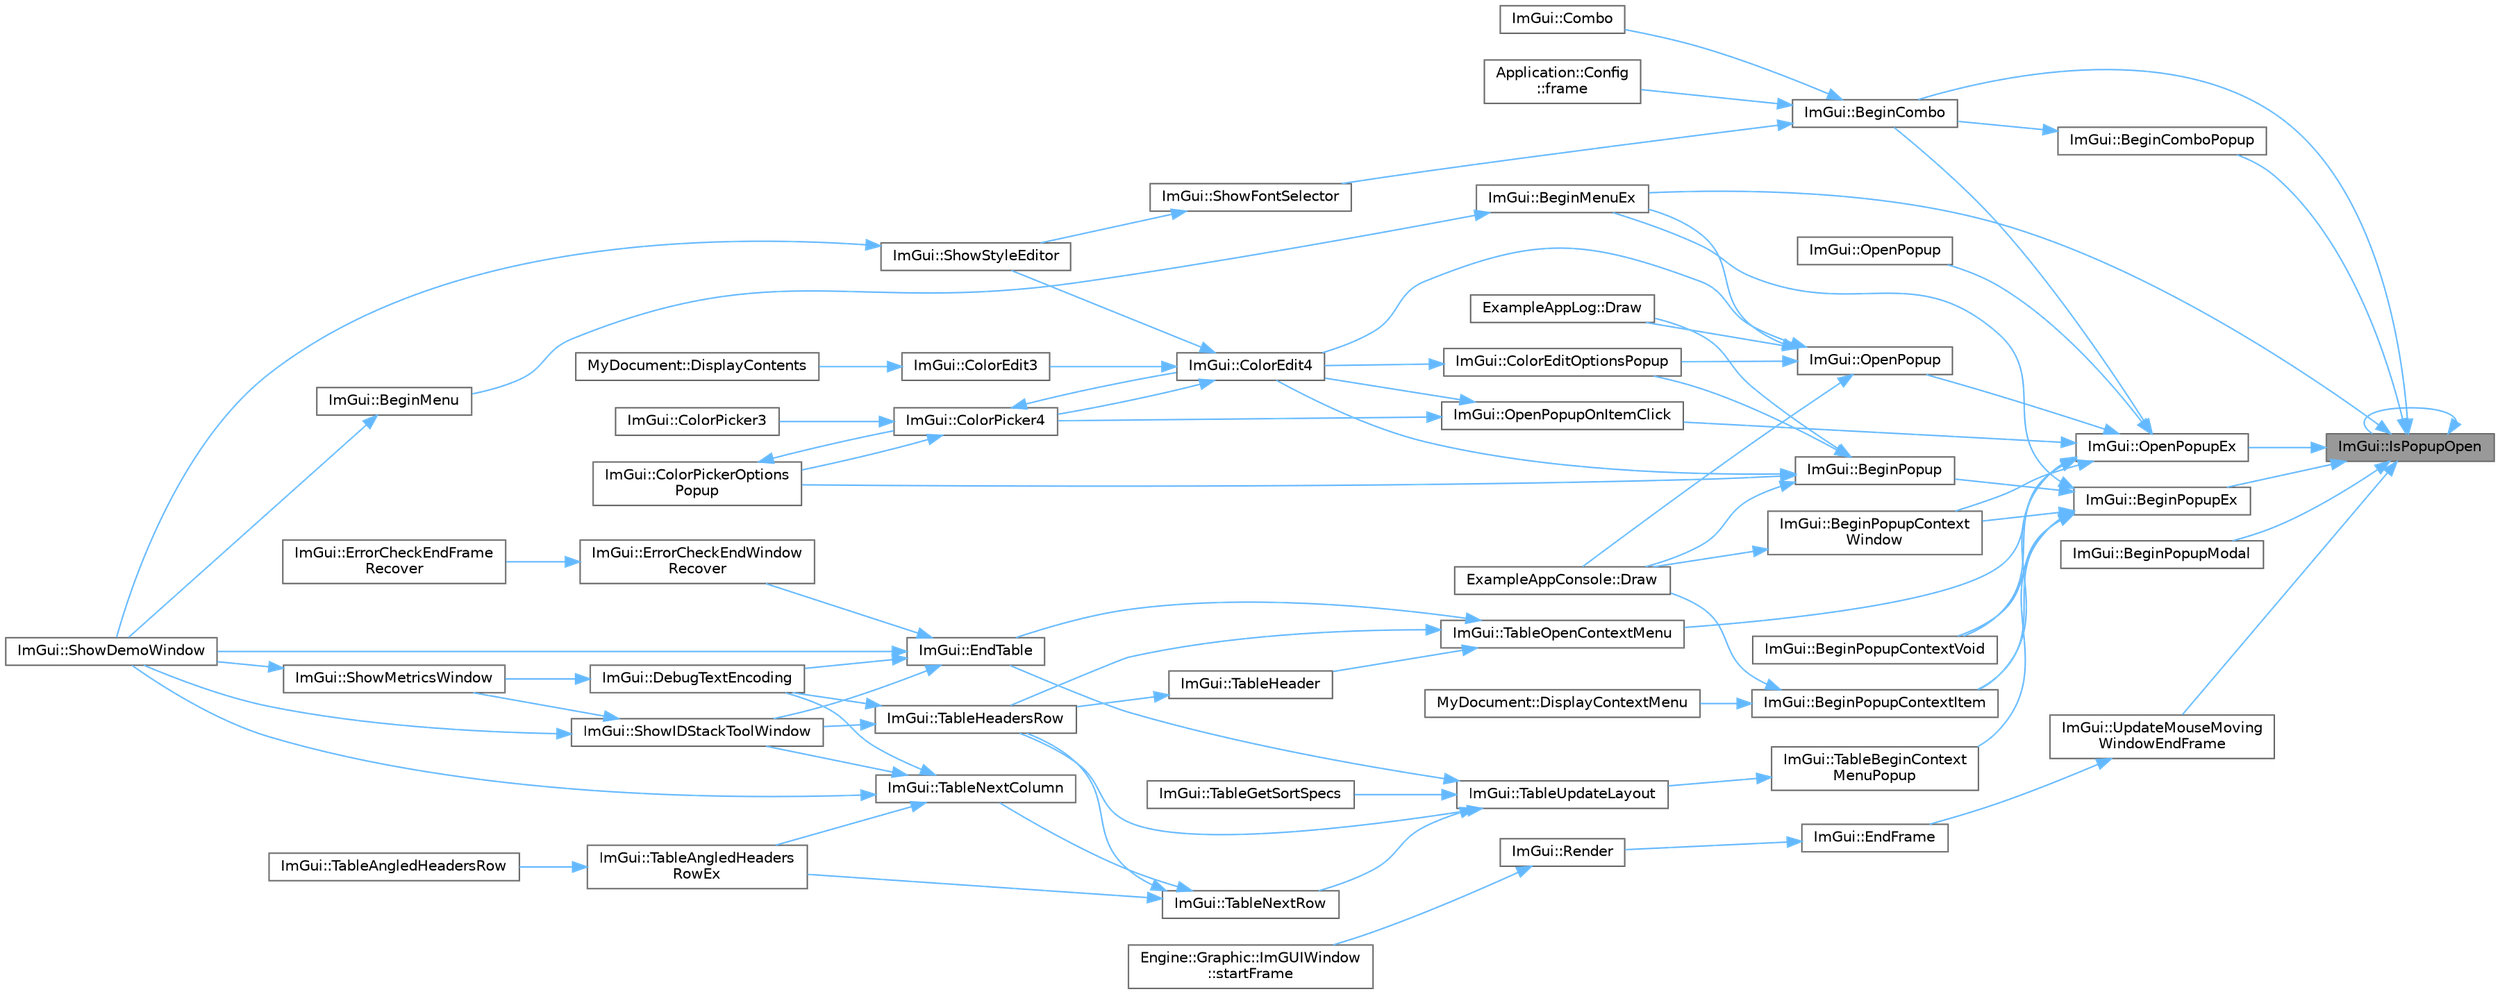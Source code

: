 digraph "ImGui::IsPopupOpen"
{
 // LATEX_PDF_SIZE
  bgcolor="transparent";
  edge [fontname=Helvetica,fontsize=10,labelfontname=Helvetica,labelfontsize=10];
  node [fontname=Helvetica,fontsize=10,shape=box,height=0.2,width=0.4];
  rankdir="RL";
  Node1 [id="Node000001",label="ImGui::IsPopupOpen",height=0.2,width=0.4,color="gray40", fillcolor="grey60", style="filled", fontcolor="black",tooltip=" "];
  Node1 -> Node2 [id="edge1_Node000001_Node000002",dir="back",color="steelblue1",style="solid",tooltip=" "];
  Node2 [id="Node000002",label="ImGui::BeginCombo",height=0.2,width=0.4,color="grey40", fillcolor="white", style="filled",URL="$namespace_im_gui.html#aa895095bdc7a2907375c555e245575ea",tooltip=" "];
  Node2 -> Node3 [id="edge2_Node000002_Node000003",dir="back",color="steelblue1",style="solid",tooltip=" "];
  Node3 [id="Node000003",label="ImGui::Combo",height=0.2,width=0.4,color="grey40", fillcolor="white", style="filled",URL="$namespace_im_gui.html#ad530c65e7cdfaf03f4e9b2f4e3fed8fc",tooltip=" "];
  Node2 -> Node4 [id="edge3_Node000002_Node000004",dir="back",color="steelblue1",style="solid",tooltip=" "];
  Node4 [id="Node000004",label="Application::Config\l::frame",height=0.2,width=0.4,color="grey40", fillcolor="white", style="filled",URL="$class_application_1_1_config.html#a291cc3a874949e121dcf83a3f90681bc",tooltip=" "];
  Node2 -> Node5 [id="edge4_Node000002_Node000005",dir="back",color="steelblue1",style="solid",tooltip=" "];
  Node5 [id="Node000005",label="ImGui::ShowFontSelector",height=0.2,width=0.4,color="grey40", fillcolor="white", style="filled",URL="$namespace_im_gui.html#a0bdce99eef17ef1e1fef40a18bd811ab",tooltip=" "];
  Node5 -> Node6 [id="edge5_Node000005_Node000006",dir="back",color="steelblue1",style="solid",tooltip=" "];
  Node6 [id="Node000006",label="ImGui::ShowStyleEditor",height=0.2,width=0.4,color="grey40", fillcolor="white", style="filled",URL="$namespace_im_gui.html#ab2eb3dec78d054fe3feab1c091ec5de5",tooltip=" "];
  Node6 -> Node7 [id="edge6_Node000006_Node000007",dir="back",color="steelblue1",style="solid",tooltip=" "];
  Node7 [id="Node000007",label="ImGui::ShowDemoWindow",height=0.2,width=0.4,color="grey40", fillcolor="white", style="filled",URL="$namespace_im_gui.html#af95643a0ce4893b9e57c12991922fb18",tooltip=" "];
  Node1 -> Node8 [id="edge7_Node000001_Node000008",dir="back",color="steelblue1",style="solid",tooltip=" "];
  Node8 [id="Node000008",label="ImGui::BeginComboPopup",height=0.2,width=0.4,color="grey40", fillcolor="white", style="filled",URL="$namespace_im_gui.html#a6ecb51142fcb72cd19ff002c3a7d8e25",tooltip=" "];
  Node8 -> Node2 [id="edge8_Node000008_Node000002",dir="back",color="steelblue1",style="solid",tooltip=" "];
  Node1 -> Node9 [id="edge9_Node000001_Node000009",dir="back",color="steelblue1",style="solid",tooltip=" "];
  Node9 [id="Node000009",label="ImGui::BeginMenuEx",height=0.2,width=0.4,color="grey40", fillcolor="white", style="filled",URL="$namespace_im_gui.html#a8dc671f87ed281b6445ce6ae4ab25183",tooltip=" "];
  Node9 -> Node10 [id="edge10_Node000009_Node000010",dir="back",color="steelblue1",style="solid",tooltip=" "];
  Node10 [id="Node000010",label="ImGui::BeginMenu",height=0.2,width=0.4,color="grey40", fillcolor="white", style="filled",URL="$namespace_im_gui.html#a1e55711a21f97d5dff919d697d3a7201",tooltip=" "];
  Node10 -> Node7 [id="edge11_Node000010_Node000007",dir="back",color="steelblue1",style="solid",tooltip=" "];
  Node1 -> Node11 [id="edge12_Node000001_Node000011",dir="back",color="steelblue1",style="solid",tooltip=" "];
  Node11 [id="Node000011",label="ImGui::BeginPopupEx",height=0.2,width=0.4,color="grey40", fillcolor="white", style="filled",URL="$namespace_im_gui.html#a89da3a22300e8293257b6cfdf1b83b7a",tooltip=" "];
  Node11 -> Node9 [id="edge13_Node000011_Node000009",dir="back",color="steelblue1",style="solid",tooltip=" "];
  Node11 -> Node12 [id="edge14_Node000011_Node000012",dir="back",color="steelblue1",style="solid",tooltip=" "];
  Node12 [id="Node000012",label="ImGui::BeginPopup",height=0.2,width=0.4,color="grey40", fillcolor="white", style="filled",URL="$namespace_im_gui.html#a10e213926d8ca212266bc5fbded1e026",tooltip=" "];
  Node12 -> Node13 [id="edge15_Node000012_Node000013",dir="back",color="steelblue1",style="solid",tooltip=" "];
  Node13 [id="Node000013",label="ImGui::ColorEdit4",height=0.2,width=0.4,color="grey40", fillcolor="white", style="filled",URL="$namespace_im_gui.html#ac3f45e2aa0b1d591cc8a2cdf8b566a45",tooltip=" "];
  Node13 -> Node14 [id="edge16_Node000013_Node000014",dir="back",color="steelblue1",style="solid",tooltip=" "];
  Node14 [id="Node000014",label="ImGui::ColorEdit3",height=0.2,width=0.4,color="grey40", fillcolor="white", style="filled",URL="$namespace_im_gui.html#a5afe76ba1c91f07363e40396e7df656e",tooltip=" "];
  Node14 -> Node15 [id="edge17_Node000014_Node000015",dir="back",color="steelblue1",style="solid",tooltip=" "];
  Node15 [id="Node000015",label="MyDocument::DisplayContents",height=0.2,width=0.4,color="grey40", fillcolor="white", style="filled",URL="$struct_my_document.html#aa51e0b8e6c95b7109a507603599c05d9",tooltip=" "];
  Node13 -> Node16 [id="edge18_Node000013_Node000016",dir="back",color="steelblue1",style="solid",tooltip=" "];
  Node16 [id="Node000016",label="ImGui::ColorPicker4",height=0.2,width=0.4,color="grey40", fillcolor="white", style="filled",URL="$namespace_im_gui.html#a3d5aae9e0a14aa051d5a799abbe97b32",tooltip=" "];
  Node16 -> Node13 [id="edge19_Node000016_Node000013",dir="back",color="steelblue1",style="solid",tooltip=" "];
  Node16 -> Node17 [id="edge20_Node000016_Node000017",dir="back",color="steelblue1",style="solid",tooltip=" "];
  Node17 [id="Node000017",label="ImGui::ColorPicker3",height=0.2,width=0.4,color="grey40", fillcolor="white", style="filled",URL="$namespace_im_gui.html#a2a2a98cb9a17b18702be6b954670b388",tooltip=" "];
  Node16 -> Node18 [id="edge21_Node000016_Node000018",dir="back",color="steelblue1",style="solid",tooltip=" "];
  Node18 [id="Node000018",label="ImGui::ColorPickerOptions\lPopup",height=0.2,width=0.4,color="grey40", fillcolor="white", style="filled",URL="$namespace_im_gui.html#a6d112eeb6d8ffdebbc9d9a8c66babbee",tooltip=" "];
  Node18 -> Node16 [id="edge22_Node000018_Node000016",dir="back",color="steelblue1",style="solid",tooltip=" "];
  Node13 -> Node6 [id="edge23_Node000013_Node000006",dir="back",color="steelblue1",style="solid",tooltip=" "];
  Node12 -> Node19 [id="edge24_Node000012_Node000019",dir="back",color="steelblue1",style="solid",tooltip=" "];
  Node19 [id="Node000019",label="ImGui::ColorEditOptionsPopup",height=0.2,width=0.4,color="grey40", fillcolor="white", style="filled",URL="$namespace_im_gui.html#a6bfb117816d669f8704e5d0c0c0795fe",tooltip=" "];
  Node19 -> Node13 [id="edge25_Node000019_Node000013",dir="back",color="steelblue1",style="solid",tooltip=" "];
  Node12 -> Node18 [id="edge26_Node000012_Node000018",dir="back",color="steelblue1",style="solid",tooltip=" "];
  Node12 -> Node20 [id="edge27_Node000012_Node000020",dir="back",color="steelblue1",style="solid",tooltip=" "];
  Node20 [id="Node000020",label="ExampleAppConsole::Draw",height=0.2,width=0.4,color="grey40", fillcolor="white", style="filled",URL="$struct_example_app_console.html#a0518a09c7e8648dd52c7c06df19ac17a",tooltip=" "];
  Node12 -> Node21 [id="edge28_Node000012_Node000021",dir="back",color="steelblue1",style="solid",tooltip=" "];
  Node21 [id="Node000021",label="ExampleAppLog::Draw",height=0.2,width=0.4,color="grey40", fillcolor="white", style="filled",URL="$struct_example_app_log.html#a5ad3a4bdb89171b84aeaff96948a1f77",tooltip=" "];
  Node11 -> Node22 [id="edge29_Node000011_Node000022",dir="back",color="steelblue1",style="solid",tooltip=" "];
  Node22 [id="Node000022",label="ImGui::BeginPopupContextItem",height=0.2,width=0.4,color="grey40", fillcolor="white", style="filled",URL="$namespace_im_gui.html#a440894c8c00495d5cc01529f4504fca9",tooltip=" "];
  Node22 -> Node23 [id="edge30_Node000022_Node000023",dir="back",color="steelblue1",style="solid",tooltip=" "];
  Node23 [id="Node000023",label="MyDocument::DisplayContextMenu",height=0.2,width=0.4,color="grey40", fillcolor="white", style="filled",URL="$struct_my_document.html#ae9e8d83c14b75c307447e3f410e432ec",tooltip=" "];
  Node22 -> Node20 [id="edge31_Node000022_Node000020",dir="back",color="steelblue1",style="solid",tooltip=" "];
  Node11 -> Node24 [id="edge32_Node000011_Node000024",dir="back",color="steelblue1",style="solid",tooltip=" "];
  Node24 [id="Node000024",label="ImGui::BeginPopupContextVoid",height=0.2,width=0.4,color="grey40", fillcolor="white", style="filled",URL="$namespace_im_gui.html#a6758a456204101a9c4a660da4cfba2c9",tooltip=" "];
  Node11 -> Node25 [id="edge33_Node000011_Node000025",dir="back",color="steelblue1",style="solid",tooltip=" "];
  Node25 [id="Node000025",label="ImGui::BeginPopupContext\lWindow",height=0.2,width=0.4,color="grey40", fillcolor="white", style="filled",URL="$namespace_im_gui.html#aef8b2c0baa27bd5c68f676aaf14ed946",tooltip=" "];
  Node25 -> Node20 [id="edge34_Node000025_Node000020",dir="back",color="steelblue1",style="solid",tooltip=" "];
  Node11 -> Node26 [id="edge35_Node000011_Node000026",dir="back",color="steelblue1",style="solid",tooltip=" "];
  Node26 [id="Node000026",label="ImGui::TableBeginContext\lMenuPopup",height=0.2,width=0.4,color="grey40", fillcolor="white", style="filled",URL="$namespace_im_gui.html#ac5ffd2621218c244f701317f9086e6ff",tooltip=" "];
  Node26 -> Node27 [id="edge36_Node000026_Node000027",dir="back",color="steelblue1",style="solid",tooltip=" "];
  Node27 [id="Node000027",label="ImGui::TableUpdateLayout",height=0.2,width=0.4,color="grey40", fillcolor="white", style="filled",URL="$namespace_im_gui.html#a890d76a0ec9efc98765c226884e3e32a",tooltip=" "];
  Node27 -> Node28 [id="edge37_Node000027_Node000028",dir="back",color="steelblue1",style="solid",tooltip=" "];
  Node28 [id="Node000028",label="ImGui::EndTable",height=0.2,width=0.4,color="grey40", fillcolor="white", style="filled",URL="$namespace_im_gui.html#a9c70aaa6464c2e51e6f3342da133ada1",tooltip=" "];
  Node28 -> Node29 [id="edge38_Node000028_Node000029",dir="back",color="steelblue1",style="solid",tooltip=" "];
  Node29 [id="Node000029",label="ImGui::DebugTextEncoding",height=0.2,width=0.4,color="grey40", fillcolor="white", style="filled",URL="$namespace_im_gui.html#a326f0badd138d1dea078a31b0e8dd685",tooltip=" "];
  Node29 -> Node30 [id="edge39_Node000029_Node000030",dir="back",color="steelblue1",style="solid",tooltip=" "];
  Node30 [id="Node000030",label="ImGui::ShowMetricsWindow",height=0.2,width=0.4,color="grey40", fillcolor="white", style="filled",URL="$namespace_im_gui.html#afe7a28c6eb52fff3cc27d5a698fea4ff",tooltip=" "];
  Node30 -> Node7 [id="edge40_Node000030_Node000007",dir="back",color="steelblue1",style="solid",tooltip=" "];
  Node28 -> Node31 [id="edge41_Node000028_Node000031",dir="back",color="steelblue1",style="solid",tooltip=" "];
  Node31 [id="Node000031",label="ImGui::ErrorCheckEndWindow\lRecover",height=0.2,width=0.4,color="grey40", fillcolor="white", style="filled",URL="$namespace_im_gui.html#a945392cbf05b9434df8ec3630b10e01a",tooltip=" "];
  Node31 -> Node32 [id="edge42_Node000031_Node000032",dir="back",color="steelblue1",style="solid",tooltip=" "];
  Node32 [id="Node000032",label="ImGui::ErrorCheckEndFrame\lRecover",height=0.2,width=0.4,color="grey40", fillcolor="white", style="filled",URL="$namespace_im_gui.html#aaeda60ee2c0b5c2b3f397b237c9928f3",tooltip=" "];
  Node28 -> Node7 [id="edge43_Node000028_Node000007",dir="back",color="steelblue1",style="solid",tooltip=" "];
  Node28 -> Node33 [id="edge44_Node000028_Node000033",dir="back",color="steelblue1",style="solid",tooltip=" "];
  Node33 [id="Node000033",label="ImGui::ShowIDStackToolWindow",height=0.2,width=0.4,color="grey40", fillcolor="white", style="filled",URL="$namespace_im_gui.html#ab4a87bf4a874a8e5872b60b4a9b1d99e",tooltip=" "];
  Node33 -> Node7 [id="edge45_Node000033_Node000007",dir="back",color="steelblue1",style="solid",tooltip=" "];
  Node33 -> Node30 [id="edge46_Node000033_Node000030",dir="back",color="steelblue1",style="solid",tooltip=" "];
  Node27 -> Node34 [id="edge47_Node000027_Node000034",dir="back",color="steelblue1",style="solid",tooltip=" "];
  Node34 [id="Node000034",label="ImGui::TableGetSortSpecs",height=0.2,width=0.4,color="grey40", fillcolor="white", style="filled",URL="$namespace_im_gui.html#acaeb2f2896b8332e108b6b1ce1c08fcc",tooltip=" "];
  Node27 -> Node35 [id="edge48_Node000027_Node000035",dir="back",color="steelblue1",style="solid",tooltip=" "];
  Node35 [id="Node000035",label="ImGui::TableHeadersRow",height=0.2,width=0.4,color="grey40", fillcolor="white", style="filled",URL="$namespace_im_gui.html#a0c16791f4620e8db38511553d5d63335",tooltip=" "];
  Node35 -> Node29 [id="edge49_Node000035_Node000029",dir="back",color="steelblue1",style="solid",tooltip=" "];
  Node35 -> Node33 [id="edge50_Node000035_Node000033",dir="back",color="steelblue1",style="solid",tooltip=" "];
  Node27 -> Node36 [id="edge51_Node000027_Node000036",dir="back",color="steelblue1",style="solid",tooltip=" "];
  Node36 [id="Node000036",label="ImGui::TableNextRow",height=0.2,width=0.4,color="grey40", fillcolor="white", style="filled",URL="$namespace_im_gui.html#a33511cbfe04b545a1a51b514ab6c208c",tooltip=" "];
  Node36 -> Node37 [id="edge52_Node000036_Node000037",dir="back",color="steelblue1",style="solid",tooltip=" "];
  Node37 [id="Node000037",label="ImGui::TableAngledHeaders\lRowEx",height=0.2,width=0.4,color="grey40", fillcolor="white", style="filled",URL="$namespace_im_gui.html#abedf7bbf79accde2321806dc0beb90b1",tooltip=" "];
  Node37 -> Node38 [id="edge53_Node000037_Node000038",dir="back",color="steelblue1",style="solid",tooltip=" "];
  Node38 [id="Node000038",label="ImGui::TableAngledHeadersRow",height=0.2,width=0.4,color="grey40", fillcolor="white", style="filled",URL="$namespace_im_gui.html#a17eb2b71b2aff472d9d56c838586b73b",tooltip=" "];
  Node36 -> Node35 [id="edge54_Node000036_Node000035",dir="back",color="steelblue1",style="solid",tooltip=" "];
  Node36 -> Node39 [id="edge55_Node000036_Node000039",dir="back",color="steelblue1",style="solid",tooltip=" "];
  Node39 [id="Node000039",label="ImGui::TableNextColumn",height=0.2,width=0.4,color="grey40", fillcolor="white", style="filled",URL="$namespace_im_gui.html#ac9925e8335f55449b1be988829e37ba5",tooltip=" "];
  Node39 -> Node29 [id="edge56_Node000039_Node000029",dir="back",color="steelblue1",style="solid",tooltip=" "];
  Node39 -> Node7 [id="edge57_Node000039_Node000007",dir="back",color="steelblue1",style="solid",tooltip=" "];
  Node39 -> Node33 [id="edge58_Node000039_Node000033",dir="back",color="steelblue1",style="solid",tooltip=" "];
  Node39 -> Node37 [id="edge59_Node000039_Node000037",dir="back",color="steelblue1",style="solid",tooltip=" "];
  Node1 -> Node40 [id="edge60_Node000001_Node000040",dir="back",color="steelblue1",style="solid",tooltip=" "];
  Node40 [id="Node000040",label="ImGui::BeginPopupModal",height=0.2,width=0.4,color="grey40", fillcolor="white", style="filled",URL="$namespace_im_gui.html#a6d840f615c198c2342968f733fda11b3",tooltip=" "];
  Node1 -> Node1 [id="edge61_Node000001_Node000001",dir="back",color="steelblue1",style="solid",tooltip=" "];
  Node1 -> Node41 [id="edge62_Node000001_Node000041",dir="back",color="steelblue1",style="solid",tooltip=" "];
  Node41 [id="Node000041",label="ImGui::OpenPopupEx",height=0.2,width=0.4,color="grey40", fillcolor="white", style="filled",URL="$namespace_im_gui.html#ac1570338b44e1f1311055db7ae41c47b",tooltip=" "];
  Node41 -> Node2 [id="edge63_Node000041_Node000002",dir="back",color="steelblue1",style="solid",tooltip=" "];
  Node41 -> Node22 [id="edge64_Node000041_Node000022",dir="back",color="steelblue1",style="solid",tooltip=" "];
  Node41 -> Node24 [id="edge65_Node000041_Node000024",dir="back",color="steelblue1",style="solid",tooltip=" "];
  Node41 -> Node25 [id="edge66_Node000041_Node000025",dir="back",color="steelblue1",style="solid",tooltip=" "];
  Node41 -> Node42 [id="edge67_Node000041_Node000042",dir="back",color="steelblue1",style="solid",tooltip=" "];
  Node42 [id="Node000042",label="ImGui::OpenPopup",height=0.2,width=0.4,color="grey40", fillcolor="white", style="filled",URL="$namespace_im_gui.html#a9e1be94ca8c4d48a20b230cdfc9b18c5",tooltip=" "];
  Node42 -> Node9 [id="edge68_Node000042_Node000009",dir="back",color="steelblue1",style="solid",tooltip=" "];
  Node42 -> Node13 [id="edge69_Node000042_Node000013",dir="back",color="steelblue1",style="solid",tooltip=" "];
  Node42 -> Node19 [id="edge70_Node000042_Node000019",dir="back",color="steelblue1",style="solid",tooltip=" "];
  Node42 -> Node20 [id="edge71_Node000042_Node000020",dir="back",color="steelblue1",style="solid",tooltip=" "];
  Node42 -> Node21 [id="edge72_Node000042_Node000021",dir="back",color="steelblue1",style="solid",tooltip=" "];
  Node41 -> Node43 [id="edge73_Node000041_Node000043",dir="back",color="steelblue1",style="solid",tooltip=" "];
  Node43 [id="Node000043",label="ImGui::OpenPopup",height=0.2,width=0.4,color="grey40", fillcolor="white", style="filled",URL="$namespace_im_gui.html#aa01aaa1d9002799e66094cfe87bf77a3",tooltip=" "];
  Node41 -> Node44 [id="edge74_Node000041_Node000044",dir="back",color="steelblue1",style="solid",tooltip=" "];
  Node44 [id="Node000044",label="ImGui::OpenPopupOnItemClick",height=0.2,width=0.4,color="grey40", fillcolor="white", style="filled",URL="$namespace_im_gui.html#a3811834876930efd5cb08a25d8c022d0",tooltip=" "];
  Node44 -> Node13 [id="edge75_Node000044_Node000013",dir="back",color="steelblue1",style="solid",tooltip=" "];
  Node44 -> Node16 [id="edge76_Node000044_Node000016",dir="back",color="steelblue1",style="solid",tooltip=" "];
  Node41 -> Node45 [id="edge77_Node000041_Node000045",dir="back",color="steelblue1",style="solid",tooltip=" "];
  Node45 [id="Node000045",label="ImGui::TableOpenContextMenu",height=0.2,width=0.4,color="grey40", fillcolor="white", style="filled",URL="$namespace_im_gui.html#afa05e82c8b5239452806770e5f9efd70",tooltip=" "];
  Node45 -> Node28 [id="edge78_Node000045_Node000028",dir="back",color="steelblue1",style="solid",tooltip=" "];
  Node45 -> Node46 [id="edge79_Node000045_Node000046",dir="back",color="steelblue1",style="solid",tooltip=" "];
  Node46 [id="Node000046",label="ImGui::TableHeader",height=0.2,width=0.4,color="grey40", fillcolor="white", style="filled",URL="$namespace_im_gui.html#ae51bc07bc518779f58def3c0e2d0045c",tooltip=" "];
  Node46 -> Node35 [id="edge80_Node000046_Node000035",dir="back",color="steelblue1",style="solid",tooltip=" "];
  Node45 -> Node35 [id="edge81_Node000045_Node000035",dir="back",color="steelblue1",style="solid",tooltip=" "];
  Node1 -> Node47 [id="edge82_Node000001_Node000047",dir="back",color="steelblue1",style="solid",tooltip=" "];
  Node47 [id="Node000047",label="ImGui::UpdateMouseMoving\lWindowEndFrame",height=0.2,width=0.4,color="grey40", fillcolor="white", style="filled",URL="$namespace_im_gui.html#a6f56217f28aff3a7cea846e6f44eebff",tooltip=" "];
  Node47 -> Node48 [id="edge83_Node000047_Node000048",dir="back",color="steelblue1",style="solid",tooltip=" "];
  Node48 [id="Node000048",label="ImGui::EndFrame",height=0.2,width=0.4,color="grey40", fillcolor="white", style="filled",URL="$namespace_im_gui.html#a246c37da45e88a12ade440a0feacb4ee",tooltip=" "];
  Node48 -> Node49 [id="edge84_Node000048_Node000049",dir="back",color="steelblue1",style="solid",tooltip=" "];
  Node49 [id="Node000049",label="ImGui::Render",height=0.2,width=0.4,color="grey40", fillcolor="white", style="filled",URL="$namespace_im_gui.html#ab51a164f547317c16c441f1599e3946d",tooltip=" "];
  Node49 -> Node50 [id="edge85_Node000049_Node000050",dir="back",color="steelblue1",style="solid",tooltip=" "];
  Node50 [id="Node000050",label="Engine::Graphic::ImGUIWindow\l::startFrame",height=0.2,width=0.4,color="grey40", fillcolor="white", style="filled",URL="$class_engine_1_1_graphic_1_1_im_g_u_i_window.html#a9ca05f8fa30f8ee342d254eb0d34948a",tooltip=" "];
}
